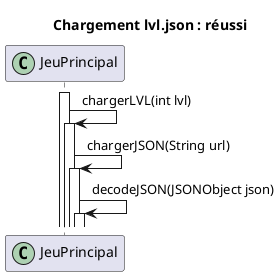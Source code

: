 @startuml 
title Chargement lvl.json : réussi
participant JeuPrincipal << (C,#ADD1B2) >>

activate JeuPrincipal
JeuPrincipal -> JeuPrincipal : chargerLVL(int lvl)
activate JeuPrincipal

JeuPrincipal -> JeuPrincipal : chargerJSON(String url)
activate JeuPrincipal

JeuPrincipal -> JeuPrincipal : decodeJSON(JSONObject json)
activate JeuPrincipal


@enduml